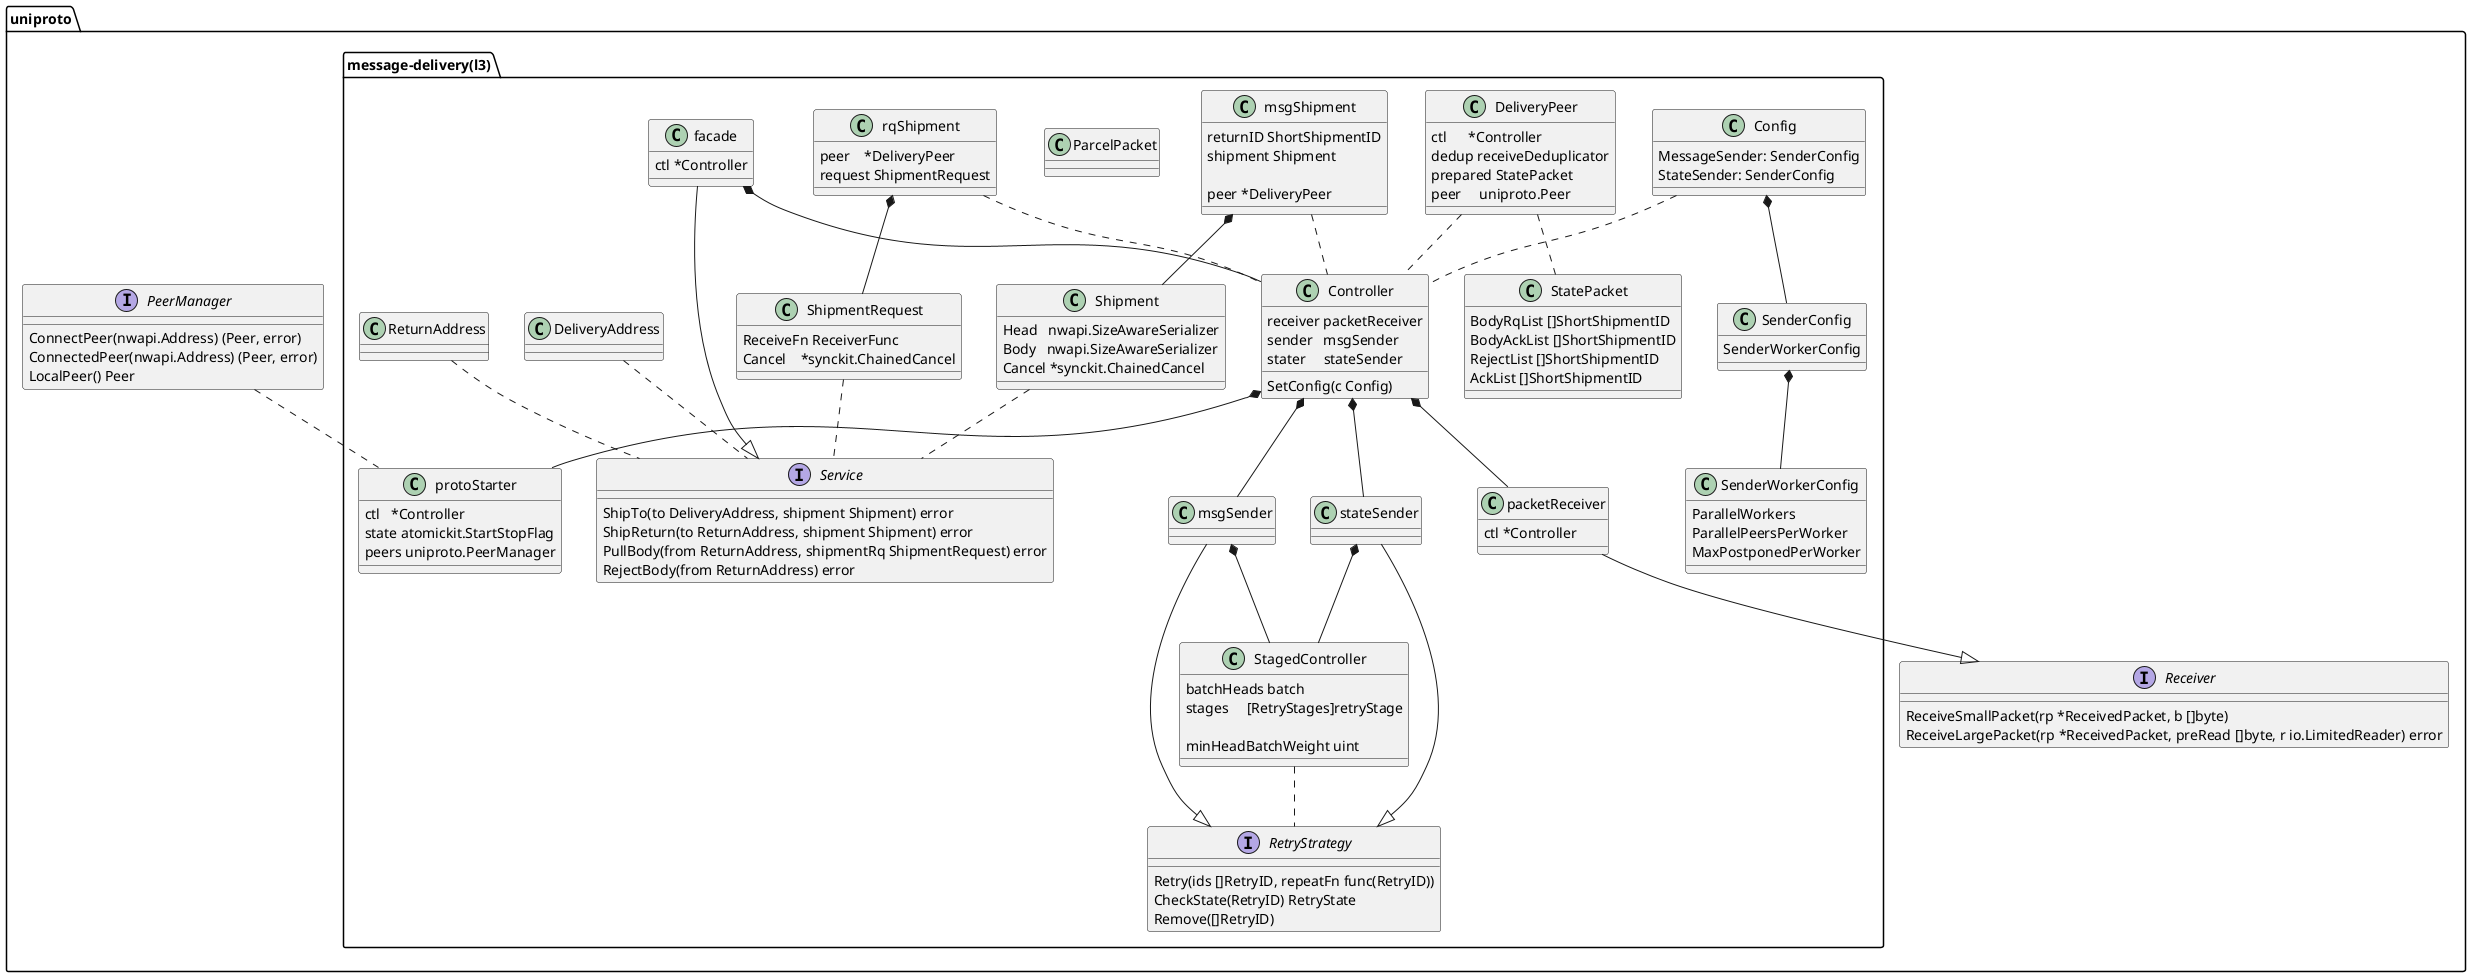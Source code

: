 @startuml

package uniproto {
 interface Receiver {
       ReceiveSmallPacket(rp *ReceivedPacket, b []byte)
       ReceiveLargePacket(rp *ReceivedPacket, preRead []byte, r io.LimitedReader) error
    }

    interface PeerManager  {
    	ConnectPeer(nwapi.Address) (Peer, error)
    	ConnectedPeer(nwapi.Address) (Peer, error)
    	LocalPeer() Peer
    }
package message-delivery(l3) {
    interface Service  {
    	ShipTo(to DeliveryAddress, shipment Shipment) error
    	ShipReturn(to ReturnAddress, shipment Shipment) error
    	PullBody(from ReturnAddress, shipmentRq ShipmentRequest) error
    	RejectBody(from ReturnAddress) error
    }

    packetReceiver --|> Receiver
    facade --|> Service
    facade *-- Controller
    Controller *-- packetReceiver


    class Controller{
    receiver packetReceiver
    sender   msgSender
    stater     stateSender

    SetConfig(c Config)
    }
    class DeliveryPeer{
        ctl      *Controller
    	dedup receiveDeduplicator
    	prepared StatePacket
    	peer     uniproto.Peer
    }

    DeliveryPeer .. Controller

    class facade {
    ctl *Controller
    }

    class packetReceiver{
    ctl *Controller
    }

    class Config{
        MessageSender: SenderConfig
        StateSender: SenderConfig
    }
    class SenderConfig{
        SenderWorkerConfig
    }
    class SenderWorkerConfig{
    	ParallelWorkers
    	ParallelPeersPerWorker
    	MaxPostponedPerWorker
    }


    class msgSender{
    }
    Controller *-- msgSender
    msgSender --|> RetryStrategy

    class stateSender{
    }

    stateSender --|> RetryStrategy
    Controller *-- stateSender

    class protoStarter{
    	ctl   *Controller
    	state atomickit.StartStopFlag
    	peers uniproto.PeerManager
    }

    Controller *-- protoStarter

    PeerManager .. protoStarter

    class ParcelPacket
    class StatePacket{
    	BodyRqList []ShortShipmentID
    	BodyAckList []ShortShipmentID
    	RejectList []ShortShipmentID
    	AckList []ShortShipmentID
    }

    DeliveryPeer .. StatePacket

    class Shipment{
        Head   nwapi.SizeAwareSerializer
    	Body   nwapi.SizeAwareSerializer
    	Cancel *synckit.ChainedCancel
    }
    class ShipmentRequest{
        ReceiveFn ReceiverFunc
    	Cancel    *synckit.ChainedCancel
    }

    Shipment .. Service
    ShipmentRequest .. Service

    class msgShipment{
    	returnID ShortShipmentID
    	shipment Shipment

    	peer *DeliveryPeer
    }

    msgShipment *-- Shipment

    class rqShipment{
    peer    *DeliveryPeer
    request ShipmentRequest
    }

    rqShipment *-- ShipmentRequest

    class DeliveryAddress
    DeliveryAddress .. Service
    class ReturnAddress
    ReturnAddress .. Service

    interface RetryStrategy{
    	Retry(ids []RetryID, repeatFn func(RetryID))
    	CheckState(RetryID) RetryState
    	Remove([]RetryID)
    }

    Config .. Controller
    Config *-- SenderConfig
    SenderConfig *-- SenderWorkerConfig
    msgShipment .. Controller
    rqShipment .. Controller


    class StagedController {
    	batchHeads batch
    	stages     [RetryStages]retryStage

    	minHeadBatchWeight uint
    }

    stateSender *-- StagedController
    msgSender *-- StagedController

    StagedController .. RetryStrategy
}
@enduml
